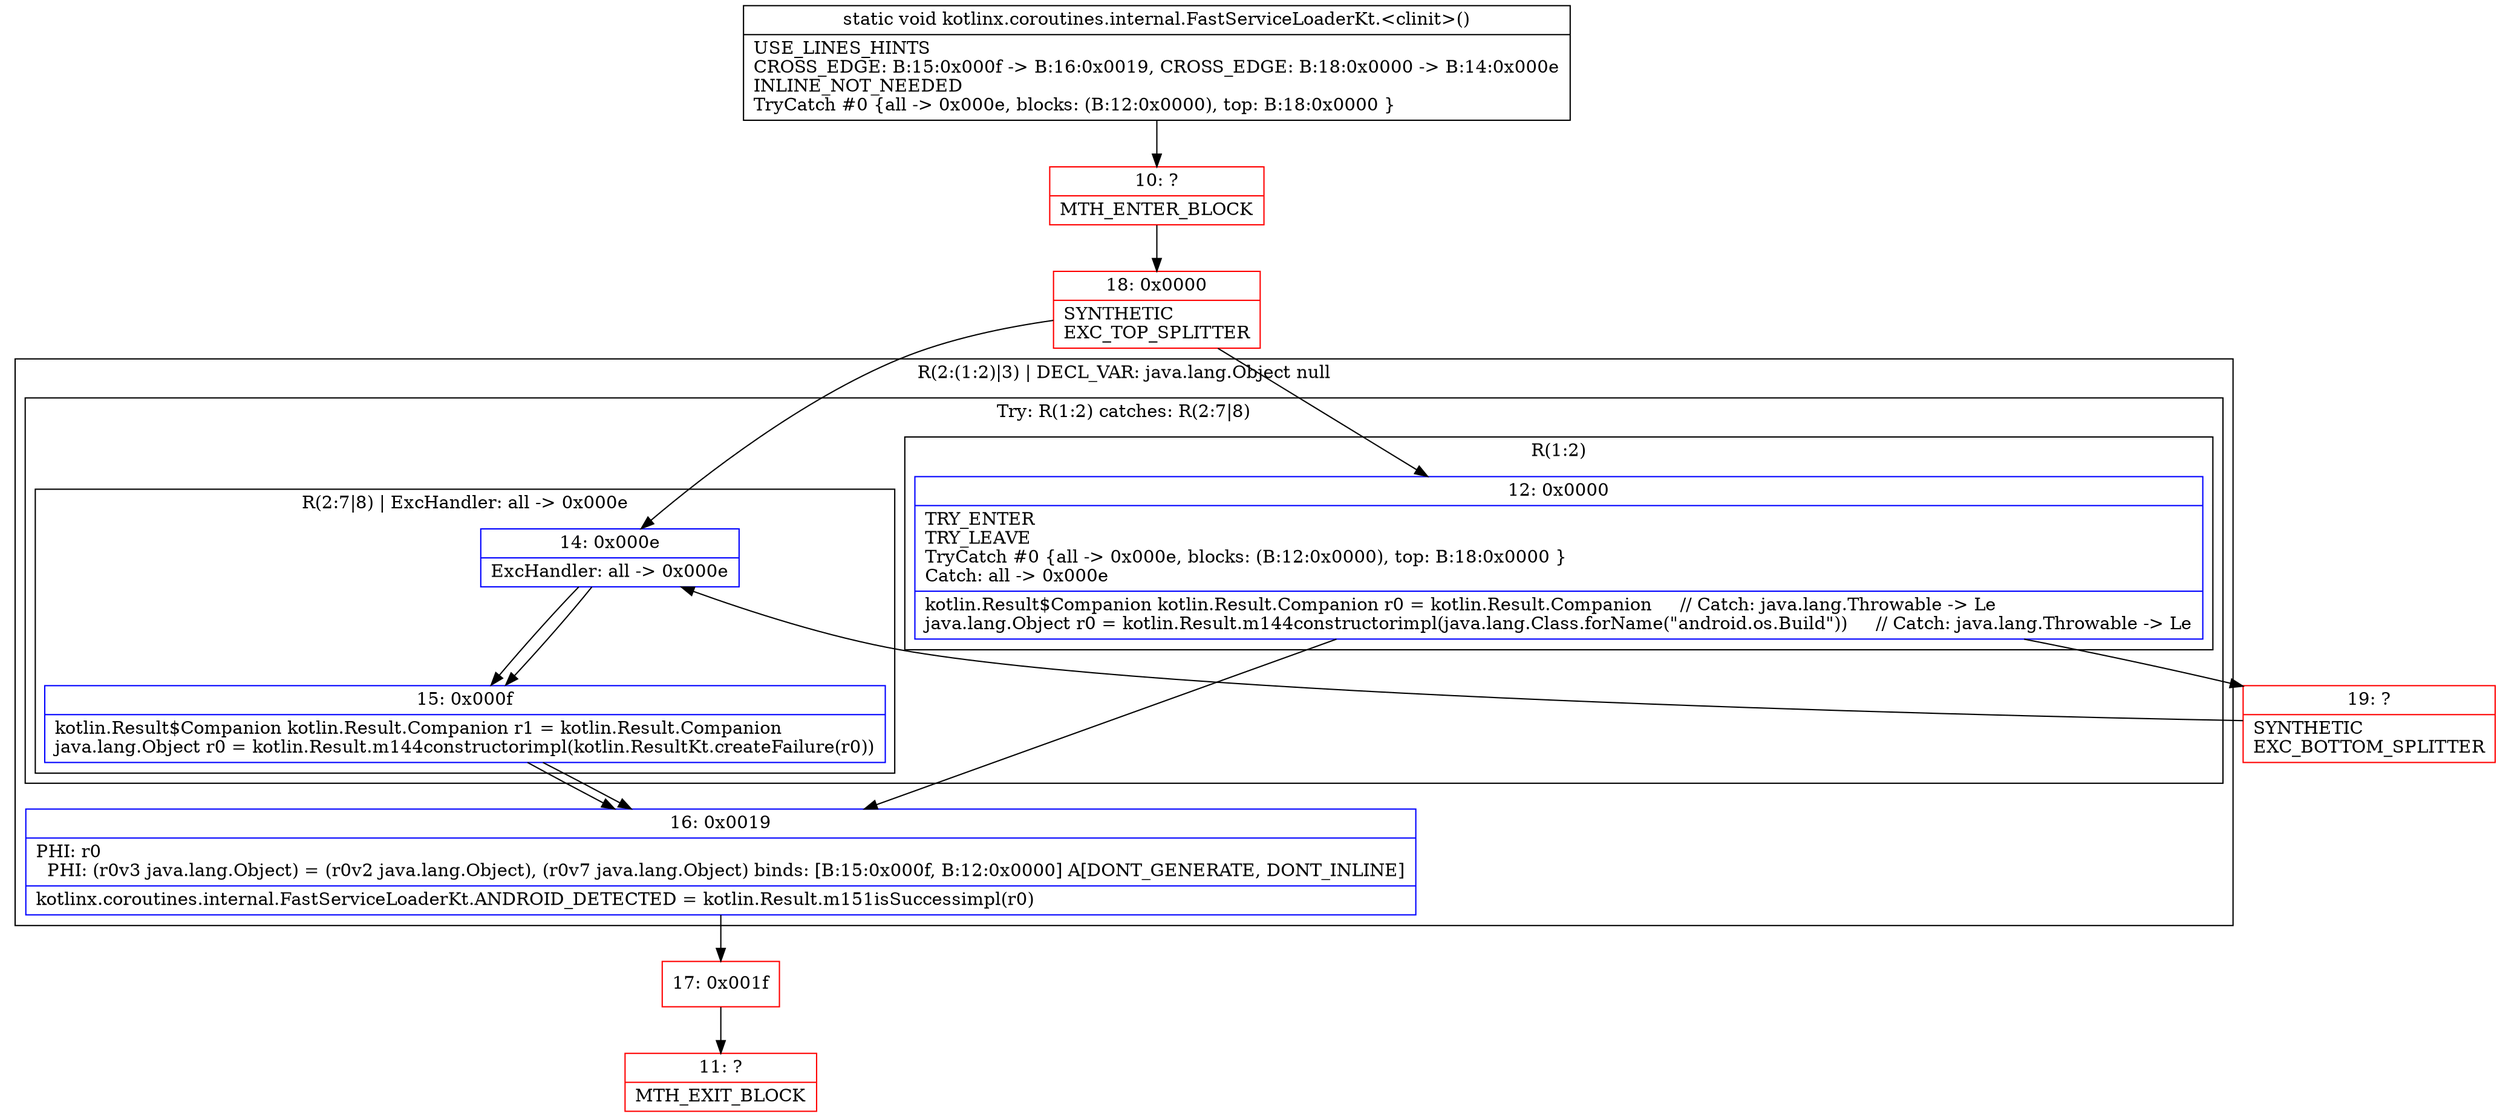 digraph "CFG forkotlinx.coroutines.internal.FastServiceLoaderKt.\<clinit\>()V" {
subgraph cluster_Region_21868237 {
label = "R(2:(1:2)|3) | DECL_VAR: java.lang.Object null\l";
node [shape=record,color=blue];
subgraph cluster_TryCatchRegion_1513525208 {
label = "Try: R(1:2) catches: R(2:7|8)";
node [shape=record,color=blue];
subgraph cluster_Region_1134998740 {
label = "R(1:2)";
node [shape=record,color=blue];
Node_12 [shape=record,label="{12\:\ 0x0000|TRY_ENTER\lTRY_LEAVE\lTryCatch #0 \{all \-\> 0x000e, blocks: (B:12:0x0000), top: B:18:0x0000 \}\lCatch: all \-\> 0x000e\l|kotlin.Result$Companion kotlin.Result.Companion r0 = kotlin.Result.Companion     \/\/ Catch: java.lang.Throwable \-\> Le\ljava.lang.Object r0 = kotlin.Result.m144constructorimpl(java.lang.Class.forName(\"android.os.Build\"))     \/\/ Catch: java.lang.Throwable \-\> Le\l}"];
}
subgraph cluster_Region_683748786 {
label = "R(2:7|8) | ExcHandler: all \-\> 0x000e\l";
node [shape=record,color=blue];
Node_14 [shape=record,label="{14\:\ 0x000e|ExcHandler: all \-\> 0x000e\l}"];
Node_15 [shape=record,label="{15\:\ 0x000f|kotlin.Result$Companion kotlin.Result.Companion r1 = kotlin.Result.Companion\ljava.lang.Object r0 = kotlin.Result.m144constructorimpl(kotlin.ResultKt.createFailure(r0))\l}"];
}
}
Node_16 [shape=record,label="{16\:\ 0x0019|PHI: r0 \l  PHI: (r0v3 java.lang.Object) = (r0v2 java.lang.Object), (r0v7 java.lang.Object) binds: [B:15:0x000f, B:12:0x0000] A[DONT_GENERATE, DONT_INLINE]\l|kotlinx.coroutines.internal.FastServiceLoaderKt.ANDROID_DETECTED = kotlin.Result.m151isSuccessimpl(r0)\l}"];
}
subgraph cluster_Region_683748786 {
label = "R(2:7|8) | ExcHandler: all \-\> 0x000e\l";
node [shape=record,color=blue];
Node_14 [shape=record,label="{14\:\ 0x000e|ExcHandler: all \-\> 0x000e\l}"];
Node_15 [shape=record,label="{15\:\ 0x000f|kotlin.Result$Companion kotlin.Result.Companion r1 = kotlin.Result.Companion\ljava.lang.Object r0 = kotlin.Result.m144constructorimpl(kotlin.ResultKt.createFailure(r0))\l}"];
}
Node_10 [shape=record,color=red,label="{10\:\ ?|MTH_ENTER_BLOCK\l}"];
Node_18 [shape=record,color=red,label="{18\:\ 0x0000|SYNTHETIC\lEXC_TOP_SPLITTER\l}"];
Node_17 [shape=record,color=red,label="{17\:\ 0x001f}"];
Node_11 [shape=record,color=red,label="{11\:\ ?|MTH_EXIT_BLOCK\l}"];
Node_19 [shape=record,color=red,label="{19\:\ ?|SYNTHETIC\lEXC_BOTTOM_SPLITTER\l}"];
MethodNode[shape=record,label="{static void kotlinx.coroutines.internal.FastServiceLoaderKt.\<clinit\>()  | USE_LINES_HINTS\lCROSS_EDGE: B:15:0x000f \-\> B:16:0x0019, CROSS_EDGE: B:18:0x0000 \-\> B:14:0x000e\lINLINE_NOT_NEEDED\lTryCatch #0 \{all \-\> 0x000e, blocks: (B:12:0x0000), top: B:18:0x0000 \}\l}"];
MethodNode -> Node_10;Node_12 -> Node_16;
Node_12 -> Node_19;
Node_14 -> Node_15;
Node_15 -> Node_16;
Node_16 -> Node_17;
Node_14 -> Node_15;
Node_15 -> Node_16;
Node_10 -> Node_18;
Node_18 -> Node_12;
Node_18 -> Node_14;
Node_17 -> Node_11;
Node_19 -> Node_14;
}

